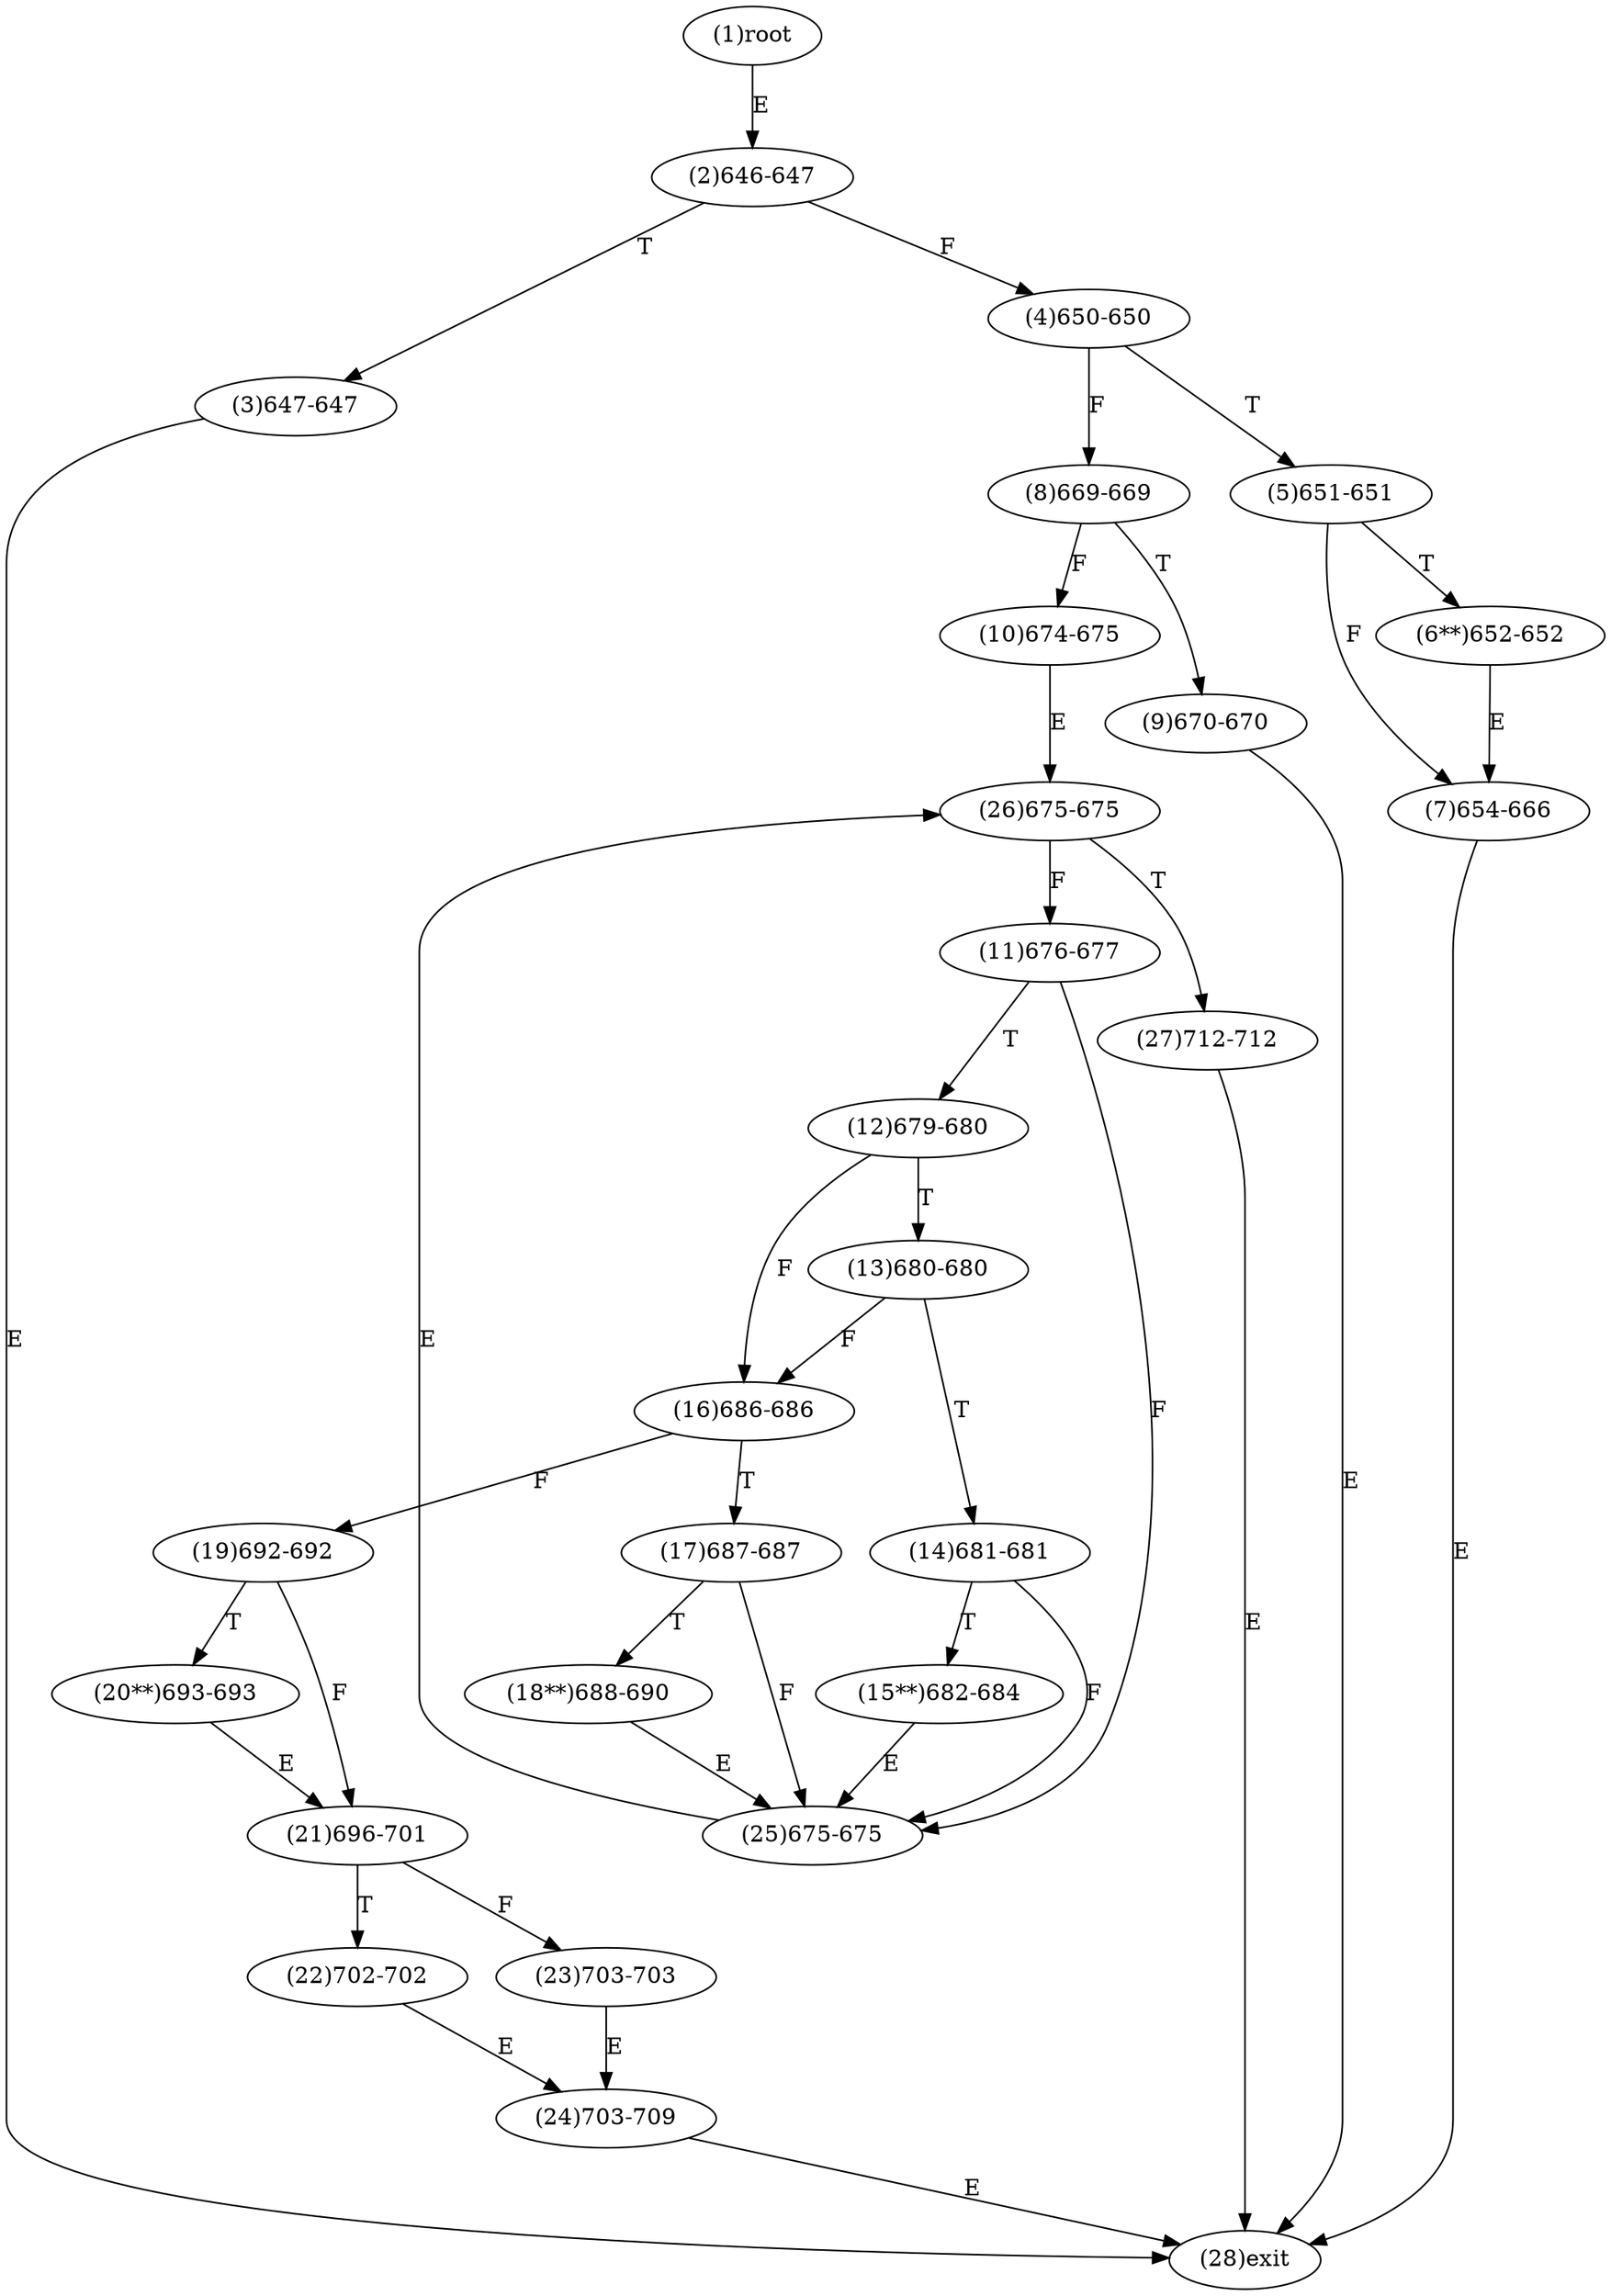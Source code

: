 digraph "" { 
1[ label="(1)root"];
2[ label="(2)646-647"];
3[ label="(3)647-647"];
4[ label="(4)650-650"];
5[ label="(5)651-651"];
6[ label="(6**)652-652"];
7[ label="(7)654-666"];
8[ label="(8)669-669"];
9[ label="(9)670-670"];
10[ label="(10)674-675"];
11[ label="(11)676-677"];
12[ label="(12)679-680"];
13[ label="(13)680-680"];
14[ label="(14)681-681"];
15[ label="(15**)682-684"];
17[ label="(17)687-687"];
16[ label="(16)686-686"];
19[ label="(19)692-692"];
18[ label="(18**)688-690"];
21[ label="(21)696-701"];
20[ label="(20**)693-693"];
23[ label="(23)703-703"];
22[ label="(22)702-702"];
25[ label="(25)675-675"];
24[ label="(24)703-709"];
27[ label="(27)712-712"];
26[ label="(26)675-675"];
28[ label="(28)exit"];
1->2[ label="E"];
2->4[ label="F"];
2->3[ label="T"];
3->28[ label="E"];
4->8[ label="F"];
4->5[ label="T"];
5->7[ label="F"];
5->6[ label="T"];
6->7[ label="E"];
7->28[ label="E"];
8->10[ label="F"];
8->9[ label="T"];
9->28[ label="E"];
10->26[ label="E"];
11->25[ label="F"];
11->12[ label="T"];
12->16[ label="F"];
12->13[ label="T"];
13->16[ label="F"];
13->14[ label="T"];
14->25[ label="F"];
14->15[ label="T"];
15->25[ label="E"];
16->19[ label="F"];
16->17[ label="T"];
17->25[ label="F"];
17->18[ label="T"];
18->25[ label="E"];
19->21[ label="F"];
19->20[ label="T"];
20->21[ label="E"];
21->23[ label="F"];
21->22[ label="T"];
22->24[ label="E"];
23->24[ label="E"];
24->28[ label="E"];
25->26[ label="E"];
26->11[ label="F"];
26->27[ label="T"];
27->28[ label="E"];
}